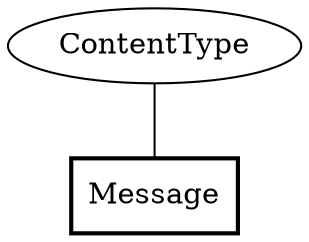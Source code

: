 graph {
splines=spline;
overlap=false;
"ContentType" -- "Message" [style=solid];
"Message"[shape=box,style=bold];
"ContentType"[shape=ellipse];
}
